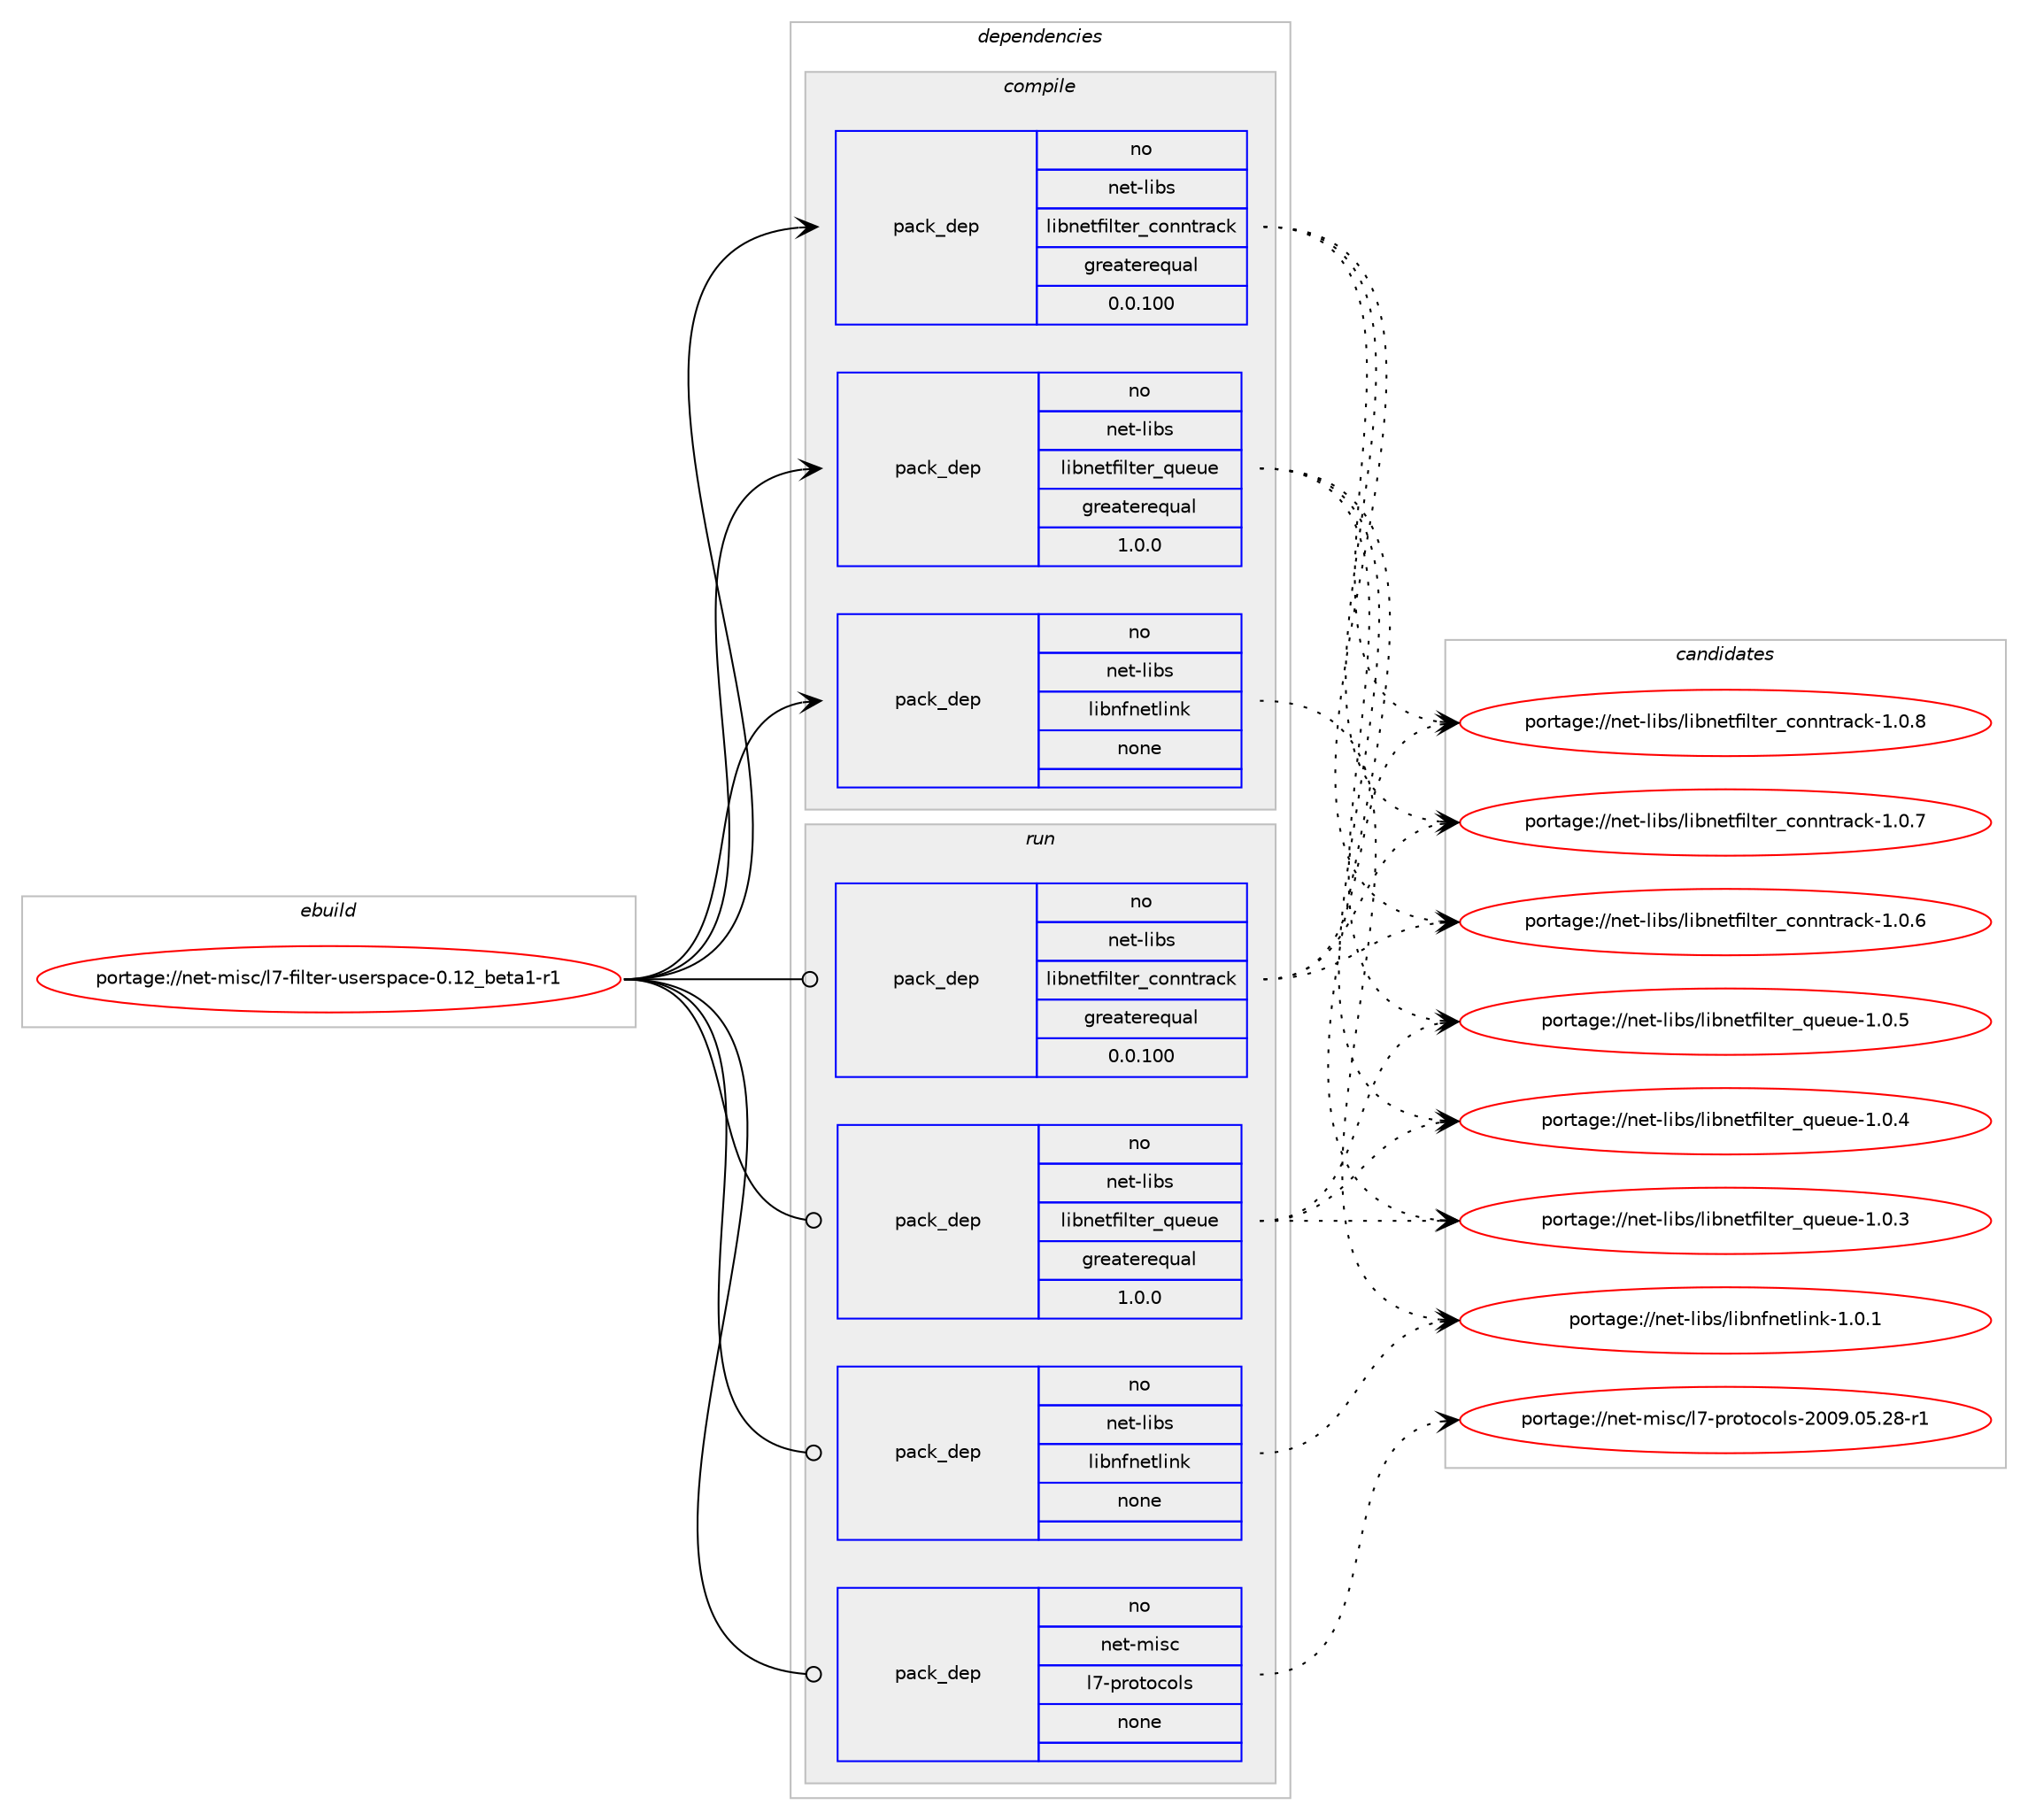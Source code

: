 digraph prolog {

# *************
# Graph options
# *************

newrank=true;
concentrate=true;
compound=true;
graph [rankdir=LR,fontname=Helvetica,fontsize=10,ranksep=1.5];#, ranksep=2.5, nodesep=0.2];
edge  [arrowhead=vee];
node  [fontname=Helvetica,fontsize=10];

# **********
# The ebuild
# **********

subgraph cluster_leftcol {
color=gray;
rank=same;
label=<<i>ebuild</i>>;
id [label="portage://net-misc/l7-filter-userspace-0.12_beta1-r1", color=red, width=4, href="../net-misc/l7-filter-userspace-0.12_beta1-r1.svg"];
}

# ****************
# The dependencies
# ****************

subgraph cluster_midcol {
color=gray;
label=<<i>dependencies</i>>;
subgraph cluster_compile {
fillcolor="#eeeeee";
style=filled;
label=<<i>compile</i>>;
subgraph pack3381 {
dependency4054 [label=<<TABLE BORDER="0" CELLBORDER="1" CELLSPACING="0" CELLPADDING="4" WIDTH="220"><TR><TD ROWSPAN="6" CELLPADDING="30">pack_dep</TD></TR><TR><TD WIDTH="110">no</TD></TR><TR><TD>net-libs</TD></TR><TR><TD>libnetfilter_conntrack</TD></TR><TR><TD>greaterequal</TD></TR><TR><TD>0.0.100</TD></TR></TABLE>>, shape=none, color=blue];
}
id:e -> dependency4054:w [weight=20,style="solid",arrowhead="vee"];
subgraph pack3382 {
dependency4055 [label=<<TABLE BORDER="0" CELLBORDER="1" CELLSPACING="0" CELLPADDING="4" WIDTH="220"><TR><TD ROWSPAN="6" CELLPADDING="30">pack_dep</TD></TR><TR><TD WIDTH="110">no</TD></TR><TR><TD>net-libs</TD></TR><TR><TD>libnetfilter_queue</TD></TR><TR><TD>greaterequal</TD></TR><TR><TD>1.0.0</TD></TR></TABLE>>, shape=none, color=blue];
}
id:e -> dependency4055:w [weight=20,style="solid",arrowhead="vee"];
subgraph pack3383 {
dependency4056 [label=<<TABLE BORDER="0" CELLBORDER="1" CELLSPACING="0" CELLPADDING="4" WIDTH="220"><TR><TD ROWSPAN="6" CELLPADDING="30">pack_dep</TD></TR><TR><TD WIDTH="110">no</TD></TR><TR><TD>net-libs</TD></TR><TR><TD>libnfnetlink</TD></TR><TR><TD>none</TD></TR><TR><TD></TD></TR></TABLE>>, shape=none, color=blue];
}
id:e -> dependency4056:w [weight=20,style="solid",arrowhead="vee"];
}
subgraph cluster_compileandrun {
fillcolor="#eeeeee";
style=filled;
label=<<i>compile and run</i>>;
}
subgraph cluster_run {
fillcolor="#eeeeee";
style=filled;
label=<<i>run</i>>;
subgraph pack3384 {
dependency4057 [label=<<TABLE BORDER="0" CELLBORDER="1" CELLSPACING="0" CELLPADDING="4" WIDTH="220"><TR><TD ROWSPAN="6" CELLPADDING="30">pack_dep</TD></TR><TR><TD WIDTH="110">no</TD></TR><TR><TD>net-libs</TD></TR><TR><TD>libnetfilter_conntrack</TD></TR><TR><TD>greaterequal</TD></TR><TR><TD>0.0.100</TD></TR></TABLE>>, shape=none, color=blue];
}
id:e -> dependency4057:w [weight=20,style="solid",arrowhead="odot"];
subgraph pack3385 {
dependency4058 [label=<<TABLE BORDER="0" CELLBORDER="1" CELLSPACING="0" CELLPADDING="4" WIDTH="220"><TR><TD ROWSPAN="6" CELLPADDING="30">pack_dep</TD></TR><TR><TD WIDTH="110">no</TD></TR><TR><TD>net-libs</TD></TR><TR><TD>libnetfilter_queue</TD></TR><TR><TD>greaterequal</TD></TR><TR><TD>1.0.0</TD></TR></TABLE>>, shape=none, color=blue];
}
id:e -> dependency4058:w [weight=20,style="solid",arrowhead="odot"];
subgraph pack3386 {
dependency4059 [label=<<TABLE BORDER="0" CELLBORDER="1" CELLSPACING="0" CELLPADDING="4" WIDTH="220"><TR><TD ROWSPAN="6" CELLPADDING="30">pack_dep</TD></TR><TR><TD WIDTH="110">no</TD></TR><TR><TD>net-libs</TD></TR><TR><TD>libnfnetlink</TD></TR><TR><TD>none</TD></TR><TR><TD></TD></TR></TABLE>>, shape=none, color=blue];
}
id:e -> dependency4059:w [weight=20,style="solid",arrowhead="odot"];
subgraph pack3387 {
dependency4060 [label=<<TABLE BORDER="0" CELLBORDER="1" CELLSPACING="0" CELLPADDING="4" WIDTH="220"><TR><TD ROWSPAN="6" CELLPADDING="30">pack_dep</TD></TR><TR><TD WIDTH="110">no</TD></TR><TR><TD>net-misc</TD></TR><TR><TD>l7-protocols</TD></TR><TR><TD>none</TD></TR><TR><TD></TD></TR></TABLE>>, shape=none, color=blue];
}
id:e -> dependency4060:w [weight=20,style="solid",arrowhead="odot"];
}
}

# **************
# The candidates
# **************

subgraph cluster_choices {
rank=same;
color=gray;
label=<<i>candidates</i>>;

subgraph choice3381 {
color=black;
nodesep=1;
choice1101011164510810598115471081059811010111610210510811610111495991111101101161149799107454946484656 [label="portage://net-libs/libnetfilter_conntrack-1.0.8", color=red, width=4,href="../net-libs/libnetfilter_conntrack-1.0.8.svg"];
choice1101011164510810598115471081059811010111610210510811610111495991111101101161149799107454946484655 [label="portage://net-libs/libnetfilter_conntrack-1.0.7", color=red, width=4,href="../net-libs/libnetfilter_conntrack-1.0.7.svg"];
choice1101011164510810598115471081059811010111610210510811610111495991111101101161149799107454946484654 [label="portage://net-libs/libnetfilter_conntrack-1.0.6", color=red, width=4,href="../net-libs/libnetfilter_conntrack-1.0.6.svg"];
dependency4054:e -> choice1101011164510810598115471081059811010111610210510811610111495991111101101161149799107454946484656:w [style=dotted,weight="100"];
dependency4054:e -> choice1101011164510810598115471081059811010111610210510811610111495991111101101161149799107454946484655:w [style=dotted,weight="100"];
dependency4054:e -> choice1101011164510810598115471081059811010111610210510811610111495991111101101161149799107454946484654:w [style=dotted,weight="100"];
}
subgraph choice3382 {
color=black;
nodesep=1;
choice1101011164510810598115471081059811010111610210510811610111495113117101117101454946484653 [label="portage://net-libs/libnetfilter_queue-1.0.5", color=red, width=4,href="../net-libs/libnetfilter_queue-1.0.5.svg"];
choice1101011164510810598115471081059811010111610210510811610111495113117101117101454946484652 [label="portage://net-libs/libnetfilter_queue-1.0.4", color=red, width=4,href="../net-libs/libnetfilter_queue-1.0.4.svg"];
choice1101011164510810598115471081059811010111610210510811610111495113117101117101454946484651 [label="portage://net-libs/libnetfilter_queue-1.0.3", color=red, width=4,href="../net-libs/libnetfilter_queue-1.0.3.svg"];
dependency4055:e -> choice1101011164510810598115471081059811010111610210510811610111495113117101117101454946484653:w [style=dotted,weight="100"];
dependency4055:e -> choice1101011164510810598115471081059811010111610210510811610111495113117101117101454946484652:w [style=dotted,weight="100"];
dependency4055:e -> choice1101011164510810598115471081059811010111610210510811610111495113117101117101454946484651:w [style=dotted,weight="100"];
}
subgraph choice3383 {
color=black;
nodesep=1;
choice11010111645108105981154710810598110102110101116108105110107454946484649 [label="portage://net-libs/libnfnetlink-1.0.1", color=red, width=4,href="../net-libs/libnfnetlink-1.0.1.svg"];
dependency4056:e -> choice11010111645108105981154710810598110102110101116108105110107454946484649:w [style=dotted,weight="100"];
}
subgraph choice3384 {
color=black;
nodesep=1;
choice1101011164510810598115471081059811010111610210510811610111495991111101101161149799107454946484656 [label="portage://net-libs/libnetfilter_conntrack-1.0.8", color=red, width=4,href="../net-libs/libnetfilter_conntrack-1.0.8.svg"];
choice1101011164510810598115471081059811010111610210510811610111495991111101101161149799107454946484655 [label="portage://net-libs/libnetfilter_conntrack-1.0.7", color=red, width=4,href="../net-libs/libnetfilter_conntrack-1.0.7.svg"];
choice1101011164510810598115471081059811010111610210510811610111495991111101101161149799107454946484654 [label="portage://net-libs/libnetfilter_conntrack-1.0.6", color=red, width=4,href="../net-libs/libnetfilter_conntrack-1.0.6.svg"];
dependency4057:e -> choice1101011164510810598115471081059811010111610210510811610111495991111101101161149799107454946484656:w [style=dotted,weight="100"];
dependency4057:e -> choice1101011164510810598115471081059811010111610210510811610111495991111101101161149799107454946484655:w [style=dotted,weight="100"];
dependency4057:e -> choice1101011164510810598115471081059811010111610210510811610111495991111101101161149799107454946484654:w [style=dotted,weight="100"];
}
subgraph choice3385 {
color=black;
nodesep=1;
choice1101011164510810598115471081059811010111610210510811610111495113117101117101454946484653 [label="portage://net-libs/libnetfilter_queue-1.0.5", color=red, width=4,href="../net-libs/libnetfilter_queue-1.0.5.svg"];
choice1101011164510810598115471081059811010111610210510811610111495113117101117101454946484652 [label="portage://net-libs/libnetfilter_queue-1.0.4", color=red, width=4,href="../net-libs/libnetfilter_queue-1.0.4.svg"];
choice1101011164510810598115471081059811010111610210510811610111495113117101117101454946484651 [label="portage://net-libs/libnetfilter_queue-1.0.3", color=red, width=4,href="../net-libs/libnetfilter_queue-1.0.3.svg"];
dependency4058:e -> choice1101011164510810598115471081059811010111610210510811610111495113117101117101454946484653:w [style=dotted,weight="100"];
dependency4058:e -> choice1101011164510810598115471081059811010111610210510811610111495113117101117101454946484652:w [style=dotted,weight="100"];
dependency4058:e -> choice1101011164510810598115471081059811010111610210510811610111495113117101117101454946484651:w [style=dotted,weight="100"];
}
subgraph choice3386 {
color=black;
nodesep=1;
choice11010111645108105981154710810598110102110101116108105110107454946484649 [label="portage://net-libs/libnfnetlink-1.0.1", color=red, width=4,href="../net-libs/libnfnetlink-1.0.1.svg"];
dependency4059:e -> choice11010111645108105981154710810598110102110101116108105110107454946484649:w [style=dotted,weight="100"];
}
subgraph choice3387 {
color=black;
nodesep=1;
choice11010111645109105115994710855451121141111161119911110811545504848574648534650564511449 [label="portage://net-misc/l7-protocols-2009.05.28-r1", color=red, width=4,href="../net-misc/l7-protocols-2009.05.28-r1.svg"];
dependency4060:e -> choice11010111645109105115994710855451121141111161119911110811545504848574648534650564511449:w [style=dotted,weight="100"];
}
}

}
